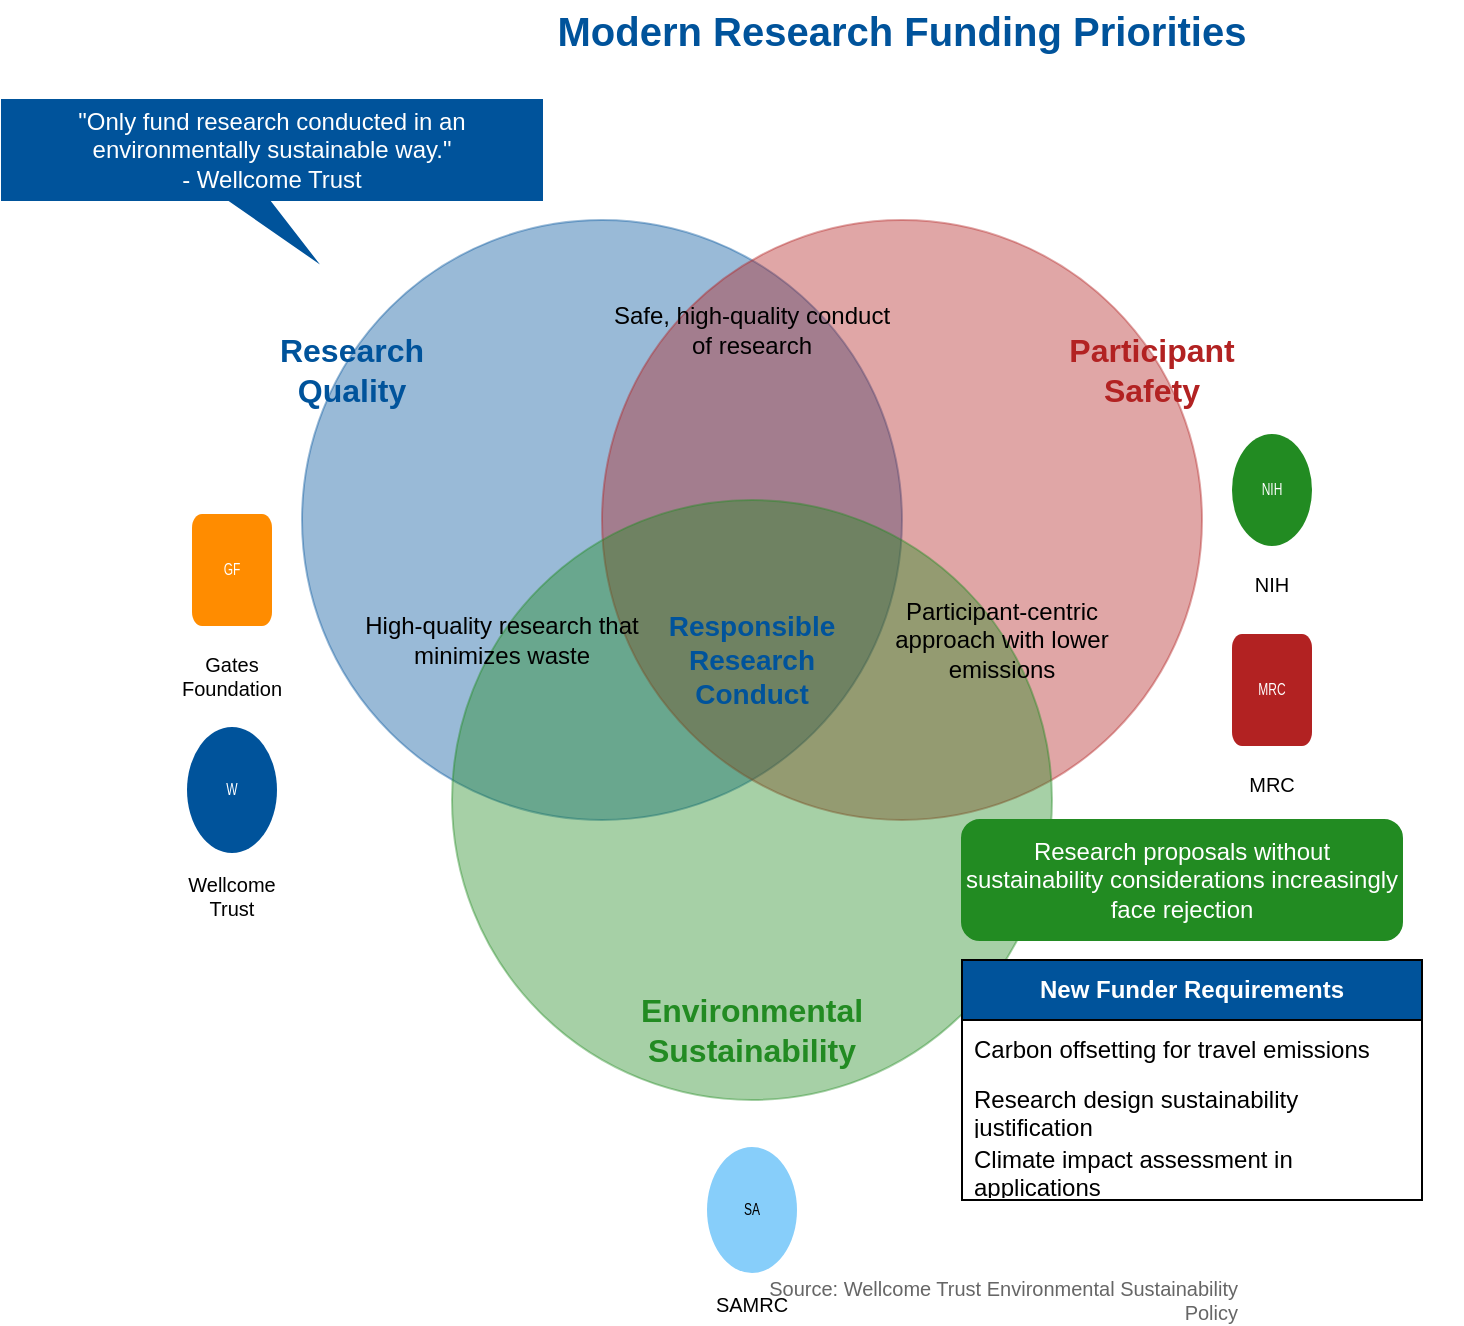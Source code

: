 <mxfile version="21.6.8" type="device">
  <diagram name="Funding Priorities Venn" id="funding-venn">
    <mxGraphModel dx="1422" dy="762" grid="1" gridSize="10" guides="1" tooltips="1" connect="1" arrows="1" fold="1" page="1" pageScale="1" pageWidth="1100" pageHeight="850" math="0" shadow="0">
      <root>
        <mxCell id="0" />
        <mxCell id="1" parent="0" />
        
        <!-- Title -->
        <mxCell id="2" value="&lt;font style=&quot;font-size: 20px;&quot;&gt;&lt;b&gt;Modern Research Funding Priorities&lt;/b&gt;&lt;/font&gt;" style="text;html=1;strokeColor=none;fillColor=none;align=center;verticalAlign=middle;whiteSpace=wrap;rounded=0;fontColor=#00539B;" vertex="1" parent="1">
          <mxGeometry x="270" y="20" width="560" height="30" as="geometry" />
        </mxCell>
        
        <!-- Research Quality Circle -->
        <mxCell id="3" value="" style="ellipse;whiteSpace=wrap;html=1;aspect=fixed;fillColor=#00539B;strokeColor=#00539B;opacity=40;" vertex="1" parent="1">
          <mxGeometry x="250" y="130" width="300" height="300" as="geometry" />
        </mxCell>
        
        <!-- Participant Safety Circle -->
        <mxCell id="4" value="" style="ellipse;whiteSpace=wrap;html=1;aspect=fixed;fillColor=#B22222;strokeColor=#B22222;opacity=40;" vertex="1" parent="1">
          <mxGeometry x="400" y="130" width="300" height="300" as="geometry" />
        </mxCell>
        
        <!-- Environmental Sustainability Circle -->
        <mxCell id="5" value="" style="ellipse;whiteSpace=wrap;html=1;aspect=fixed;fillColor=#228B22;strokeColor=#228B22;opacity=40;" vertex="1" parent="1">
          <mxGeometry x="325" y="270" width="300" height="300" as="geometry" />
        </mxCell>
        
        <!-- Circle Labels -->
        <mxCell id="6" value="&lt;font style=&quot;font-size: 16px;&quot;&gt;&lt;b&gt;Research&lt;br&gt;Quality&lt;/b&gt;&lt;/font&gt;" style="text;html=1;strokeColor=none;fillColor=none;align=center;verticalAlign=middle;whiteSpace=wrap;rounded=0;fontColor=#00539B;" vertex="1" parent="1">
          <mxGeometry x="225" y="190" width="100" height="30" as="geometry" />
        </mxCell>
        
        <mxCell id="7" value="&lt;font style=&quot;font-size: 16px;&quot;&gt;&lt;b&gt;Participant&lt;br&gt;Safety&lt;/b&gt;&lt;/font&gt;" style="text;html=1;strokeColor=none;fillColor=none;align=center;verticalAlign=middle;whiteSpace=wrap;rounded=0;fontColor=#B22222;" vertex="1" parent="1">
          <mxGeometry x="625" y="190" width="100" height="30" as="geometry" />
        </mxCell>
        
        <mxCell id="8" value="&lt;font style=&quot;font-size: 16px;&quot;&gt;&lt;b&gt;Environmental&lt;br&gt;Sustainability&lt;/b&gt;&lt;/font&gt;" style="text;html=1;strokeColor=none;fillColor=none;align=center;verticalAlign=middle;whiteSpace=wrap;rounded=0;fontColor=#228B22;" vertex="1" parent="1">
          <mxGeometry x="425" y="520" width="100" height="30" as="geometry" />
        </mxCell>
        
        <!-- Intersection Labels -->
        <mxCell id="9" value="&lt;font style=&quot;font-size: 12px;&quot;&gt;High-quality research that minimizes waste&lt;/font&gt;" style="text;html=1;strokeColor=none;fillColor=none;align=center;verticalAlign=middle;whiteSpace=wrap;rounded=0;" vertex="1" parent="1">
          <mxGeometry x="280" y="320" width="140" height="40" as="geometry" />
        </mxCell>
        
        <mxCell id="10" value="&lt;font style=&quot;font-size: 12px;&quot;&gt;Participant-centric approach with lower emissions&lt;/font&gt;" style="text;html=1;strokeColor=none;fillColor=none;align=center;verticalAlign=middle;whiteSpace=wrap;rounded=0;" vertex="1" parent="1">
          <mxGeometry x="530" y="320" width="140" height="40" as="geometry" />
        </mxCell>
        
        <mxCell id="11" value="&lt;font style=&quot;font-size: 12px;&quot;&gt;Safe, high-quality conduct of research&lt;/font&gt;" style="text;html=1;strokeColor=none;fillColor=none;align=center;verticalAlign=middle;whiteSpace=wrap;rounded=0;" vertex="1" parent="1">
          <mxGeometry x="400" y="170" width="150" height="30" as="geometry" />
        </mxCell>
        
        <!-- Central Value Proposition -->
        <mxCell id="12" value="&lt;font style=&quot;font-size: 14px;&quot;&gt;&lt;b&gt;Responsible&lt;br&gt;Research&lt;br&gt;Conduct&lt;/b&gt;&lt;/font&gt;" style="text;html=1;strokeColor=none;fillColor=none;align=center;verticalAlign=middle;whiteSpace=wrap;rounded=0;fontColor=#00539B;" vertex="1" parent="1">
          <mxGeometry x="405" y="320" width="140" height="60" as="geometry" />
        </mxCell>
        
        <!-- Funder Logos -->
        <!-- Wellcome Trust -->
        <mxCell id="13" value="Wellcome&#xa;Trust" style="shape=image;imageAspect=0;aspect=fixed;verticalLabelPosition=bottom;verticalAlign=top;fontSize=10;image=data:image/svg+xml,PHN2ZyB4bWxucz0iaHR0cDovL3d3dy53My5vcmcvMjAwMC9zdmciIHdpZHRoPSI1MCIgaGVpZ2h0PSI1MCIgdmlld0JveD0iMCAwIDEwMCAxMDAiPjxjaXJjbGUgY3g9IjUwIiBjeT0iNTAiIHI9IjQ1IiBmaWxsPSIjMDA1MzlCIi8+PHRleHQgeD0iNTAiIHk9IjUwIiBmb250LWZhbWlseT0iQXJpYWwiIGZvbnQtc2l6ZT0iMTIiIHRleHQtYW5jaG9yPSJtaWRkbGUiIGR5PSIuM2VtIiBmaWxsPSJ3aGl0ZSI+VzwvdGV4dD48L3N2Zz4=" vertex="1" parent="1">
          <mxGeometry x="190" y="380" width="50" height="70" as="geometry" />
        </mxCell>
        
        <!-- Gates Foundation -->
        <mxCell id="14" value="Gates&#xa;Foundation" style="shape=image;imageAspect=0;aspect=fixed;verticalLabelPosition=bottom;verticalAlign=top;fontSize=10;image=data:image/svg+xml,PHN2ZyB4bWxucz0iaHR0cDovL3d3dy53My5vcmcvMjAwMC9zdmciIHdpZHRoPSI1MCIgaGVpZ2h0PSI1MCIgdmlld0JveD0iMCAwIDEwMCAxMDAiPjxyZWN0IHg9IjEwIiB5PSIxMCIgd2lkdGg9IjgwIiBoZWlnaHQ9IjgwIiBmaWxsPSIjRkY4QzAwIiByeD0iMTAiLz48dGV4dCB4PSI1MCIgeT0iNTAiIGZvbnQtZmFtaWx5PSJBcmlhbCIgZm9udC1zaXplPSIxMiIgdGV4dC1hbmNob3I9Im1pZGRsZSIgZHk9Ii4zZW0iIGZpbGw9IndoaXRlIj5HRjwvdGV4dD48L3N2Zz4=" vertex="1" parent="1">
          <mxGeometry x="190" y="270" width="50" height="70" as="geometry" />
        </mxCell>
        
        <!-- NIH -->
        <mxCell id="15" value="NIH" style="shape=image;imageAspect=0;aspect=fixed;verticalLabelPosition=bottom;verticalAlign=top;fontSize=10;image=data:image/svg+xml,PHN2ZyB4bWxucz0iaHR0cDovL3d3dy53My5vcmcvMjAwMC9zdmciIHdpZHRoPSI1MCIgaGVpZ2h0PSI1MCIgdmlld0JveD0iMCAwIDEwMCAxMDAiPjxyZWN0IHg9IjEwIiB5PSIxMCIgd2lkdGg9IjgwIiBoZWlnaHQ9IjgwIiBmaWxsPSIjMjI4QjIyIiByeD0iNDAiLz48dGV4dCB4PSI1MCIgeT0iNTAiIGZvbnQtZmFtaWx5PSJBcmlhbCIgZm9udC1zaXplPSIxMiIgdGV4dC1hbmNob3I9Im1pZGRsZSIgZHk9Ii4zZW0iIGZpbGw9IndoaXRlIj5OSUg8L3RleHQ+PC9zdmc+" vertex="1" parent="1">
          <mxGeometry x="710" y="230" width="50" height="70" as="geometry" />
        </mxCell>
        
        <!-- MRC -->
        <mxCell id="16" value="MRC" style="shape=image;imageAspect=0;aspect=fixed;verticalLabelPosition=bottom;verticalAlign=top;fontSize=10;image=data:image/svg+xml,PHN2ZyB4bWxucz0iaHR0cDovL3d3dy53My5vcmcvMjAwMC9zdmciIHdpZHRoPSI1MCIgaGVpZ2h0PSI1MCIgdmlld0JveD0iMCAwIDEwMCAxMDAiPjxyZWN0IHg9IjEwIiB5PSIxMCIgd2lkdGg9IjgwIiBoZWlnaHQ9IjgwIiBmaWxsPSIjQjIyMjIyIiByeD0iMTAiLz48dGV4dCB4PSI1MCIgeT0iNTAiIGZvbnQtZmFtaWx5PSJBcmlhbCIgZm9udC1zaXplPSIxMiIgdGV4dC1hbmNob3I9Im1pZGRsZSIgZHk9Ii4zZW0iIGZpbGw9IndoaXRlIj5NUkM8L3RleHQ+PC9zdmc+" vertex="1" parent="1">
          <mxGeometry x="710" y="330" width="50" height="70" as="geometry" />
        </mxCell>
        
        <!-- SAMRC -->
        <mxCell id="17" value="SAMRC" style="shape=image;imageAspect=0;aspect=fixed;verticalLabelPosition=bottom;verticalAlign=top;fontSize=10;image=data:image/svg+xml,PHN2ZyB4bWxucz0iaHR0cDovL3d3dy53My5vcmcvMjAwMC9zdmciIHdpZHRoPSI1MCIgaGVpZ2h0PSI1MCIgdmlld0JveD0iMCAwIDEwMCAxMDAiPjxjaXJjbGUgY3g9IjUwIiBjeT0iNTAiIHI9IjQ1IiBmaWxsPSIjODdDRUZBIi8+PHRleHQgeD0iNTAiIHk9IjUwIiBmb250LWZhbWlseT0iQXJpYWwiIGZvbnQtc2l6ZT0iMTIiIHRleHQtYW5jaG9yPSJtaWRkbGUiIGR5PSIuM2VtIiBmaWxsPSIjMDAwMDAwIj5TQTwvdGV4dD48L3N2Zz4=" vertex="1" parent="1">
          <mxGeometry x="450" y="590" width="50" height="70" as="geometry" />
        </mxCell>
        
        <!-- Key Funding Policies Call-out -->
        <mxCell id="18" value="&quot;Only fund research conducted in an environmentally sustainable way.&quot;&#xa;- Wellcome Trust" style="shape=callout;whiteSpace=wrap;html=1;perimeter=calloutPerimeter;position2=0.58;fillColor=#00539B;fontColor=#FFFFFF;strokeColor=#00539B;base=20;size=30;position=0.42;" vertex="1" parent="1">
          <mxGeometry x="100" y="70" width="270" height="80" as="geometry" />
        </mxCell>
        
        <mxCell id="19" value="Research proposals without sustainability considerations increasingly face rejection" style="rounded=1;whiteSpace=wrap;html=1;fillColor=#228B22;strokeColor=#228B22;fontColor=#FFFFFF;" vertex="1" parent="1">
          <mxGeometry x="580" y="430" width="220" height="60" as="geometry" />
        </mxCell>
        
        <!-- Requirements Boxes -->
        <mxCell id="20" value="&lt;b&gt;New Funder Requirements&lt;/b&gt;" style="swimlane;fontStyle=0;childLayout=stackLayout;horizontal=1;startSize=30;horizontalStack=0;resizeParent=1;resizeParentMax=0;resizeLast=0;collapsible=1;marginBottom=0;whiteSpace=wrap;html=1;fillColor=#00539B;fontColor=#FFFFFF;" vertex="1" parent="1">
          <mxGeometry x="580" y="500" width="230" height="120" as="geometry" />
        </mxCell>
        <mxCell id="21" value="Carbon offsetting for travel emissions" style="text;strokeColor=none;fillColor=none;align=left;verticalAlign=middle;spacingLeft=4;spacingRight=4;overflow=hidden;points=[[0,0.5],[1,0.5]];portConstraint=eastwest;rotatable=0;whiteSpace=wrap;html=1;" vertex="1" parent="20">
          <mxGeometry y="30" width="230" height="30" as="geometry" />
        </mxCell>
        <mxCell id="22" value="Research design sustainability justification" style="text;strokeColor=none;fillColor=none;align=left;verticalAlign=middle;spacingLeft=4;spacingRight=4;overflow=hidden;points=[[0,0.5],[1,0.5]];portConstraint=eastwest;rotatable=0;whiteSpace=wrap;html=1;" vertex="1" parent="20">
          <mxGeometry y="60" width="230" height="30" as="geometry" />
        </mxCell>
        <mxCell id="23" value="Climate impact assessment in applications" style="text;strokeColor=none;fillColor=none;align=left;verticalAlign=middle;spacingLeft=4;spacingRight=4;overflow=hidden;points=[[0,0.5],[1,0.5]];portConstraint=eastwest;rotatable=0;whiteSpace=wrap;html=1;" vertex="1" parent="20">
          <mxGeometry y="90" width="230" height="30" as="geometry" />
        </mxCell>
        
        <!-- Footer with source -->
        <mxCell id="24" value="Source: Wellcome Trust Environmental Sustainability Policy" style="text;html=1;strokeColor=none;fillColor=none;align=right;verticalAlign=middle;whiteSpace=wrap;rounded=0;fontColor=#666666;fontSize=10;" vertex="1" parent="1">
          <mxGeometry x="470" y="660" width="250" height="20" as="geometry" />
        </mxCell>
      </root>
    </mxGraphModel>
  </diagram>
</mxfile>
